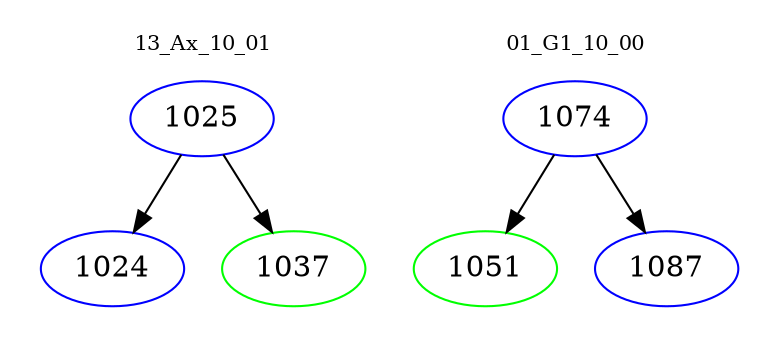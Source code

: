 digraph{
subgraph cluster_0 {
color = white
label = "13_Ax_10_01";
fontsize=10;
T0_1025 [label="1025", color="blue"]
T0_1025 -> T0_1024 [color="black"]
T0_1024 [label="1024", color="blue"]
T0_1025 -> T0_1037 [color="black"]
T0_1037 [label="1037", color="green"]
}
subgraph cluster_1 {
color = white
label = "01_G1_10_00";
fontsize=10;
T1_1074 [label="1074", color="blue"]
T1_1074 -> T1_1051 [color="black"]
T1_1051 [label="1051", color="green"]
T1_1074 -> T1_1087 [color="black"]
T1_1087 [label="1087", color="blue"]
}
}
